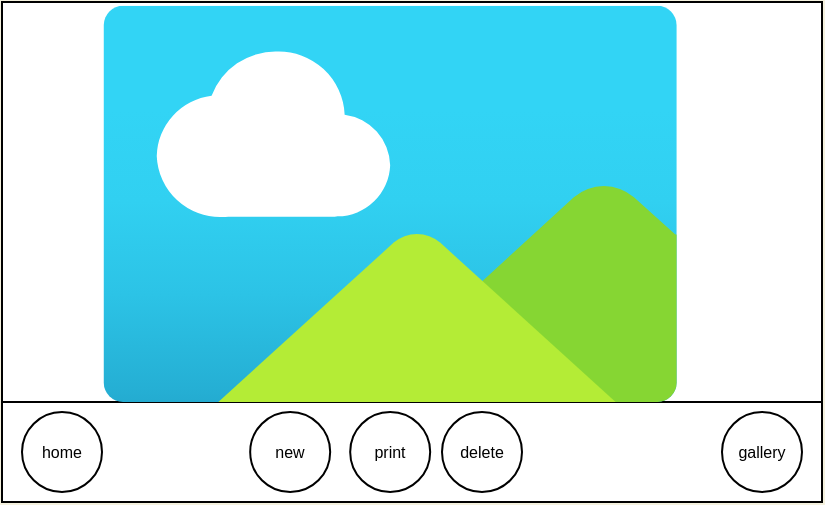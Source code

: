 <mxfile version="15.5.4" type="embed"><diagram id="23iRSUPoRavnBvh4doch" name="Page-1"><mxGraphModel dx="993" dy="732" grid="1" gridSize="10" guides="1" tooltips="1" connect="1" arrows="1" fold="1" page="1" pageScale="1" pageWidth="827" pageHeight="1169" background="#F4F1DE" math="0" shadow="0"><root><mxCell id="0"/><mxCell id="1" parent="0"/><mxCell id="62" value="" style="rounded=0;whiteSpace=wrap;html=1;" vertex="1" parent="1"><mxGeometry x="760" y="435" width="410" height="250" as="geometry"/></mxCell><mxCell id="63" value="" style="rounded=0;whiteSpace=wrap;html=1;" vertex="1" parent="1"><mxGeometry x="760" y="635" width="410" height="50" as="geometry"/></mxCell><mxCell id="65" value="home" style="ellipse;whiteSpace=wrap;html=1;aspect=fixed;fontSize=8;" vertex="1" parent="1"><mxGeometry x="770" y="640" width="40" height="40" as="geometry"/></mxCell><mxCell id="66" value="new" style="ellipse;whiteSpace=wrap;html=1;aspect=fixed;fontSize=8;" vertex="1" parent="1"><mxGeometry x="884.09" y="640" width="40" height="40" as="geometry"/></mxCell><mxCell id="67" value="delete" style="ellipse;whiteSpace=wrap;html=1;aspect=fixed;fontSize=8;" vertex="1" parent="1"><mxGeometry x="980" y="640" width="40" height="40" as="geometry"/></mxCell><mxCell id="68" value="gallery" style="ellipse;whiteSpace=wrap;html=1;aspect=fixed;fontSize=8;" vertex="1" parent="1"><mxGeometry x="1120" y="640" width="40" height="40" as="geometry"/></mxCell><mxCell id="69" value="print" style="ellipse;whiteSpace=wrap;html=1;aspect=fixed;fontSize=8;" vertex="1" parent="1"><mxGeometry x="934.09" y="640" width="40" height="40" as="geometry"/></mxCell><mxCell id="70" value="" style="aspect=fixed;html=1;points=[];align=center;image;fontSize=12;image=img/lib/azure2/general/Image.svg;" vertex="1" parent="1"><mxGeometry x="810" y="436.87" width="288.18" height="198.13" as="geometry"/></mxCell></root></mxGraphModel></diagram></mxfile>